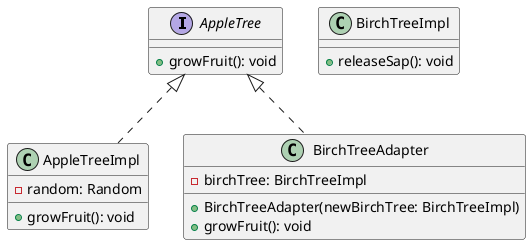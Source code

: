 @startuml
interface AppleTree {
    +growFruit(): void
}
class AppleTreeImpl implements AppleTree {
    -random: Random
    +growFruit(): void
}
class BirchTreeImpl {
    +releaseSap(): void
}
class BirchTreeAdapter implements AppleTree {
    -birchTree: BirchTreeImpl
    +BirchTreeAdapter(newBirchTree: BirchTreeImpl)
    +growFruit(): void
}
@enduml